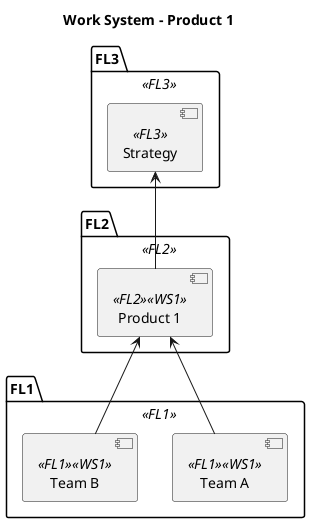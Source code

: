 @startuml Product 1

title Work System - Product 1

package FL3 <<FL3>> {
  [Strategy] <<FL3>>
}

package FL2 <<FL2>> {
  [Product 1] <<FL2>> <<WS1>>
}

package FL1 <<FL1>> {
  [Team A] <<FL1>> <<WS1>>
  [Team B] <<FL1>> <<WS1>>
}

[Product 1] -up-> [Strategy]
[Team A] -up-> [Product 1]
[Team B] -up-> [Product 1]

@enduml